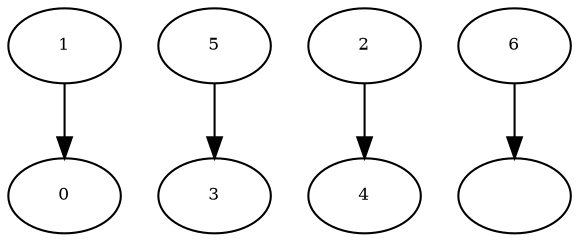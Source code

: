 digraph RGL__DirectedAdjacencyGraph {
    3 [
        fontsize = 8,
        label = 1
    ]

    1 [
        fontsize = 8,
        label = 0
    ]

    11 [
        fontsize = 8,
        label = 5
    ]

    7 [
        fontsize = 8,
        label = 3
    ]

    5 [
        fontsize = 8,
        label = 2
    ]

    9 [
        fontsize = 8,
        label = 4
    ]

    13 [
        fontsize = 8,
        label = 6
    ]

    4 [
        fontsize = 8,
        label = ""
    ]

    3 -> 1 [
        fontsize = 8
    ]

    11 -> 7 [
        fontsize = 8
    ]

    5 -> 9 [
        fontsize = 8
    ]

    13 -> 4 [
        fontsize = 8
    ]
}
